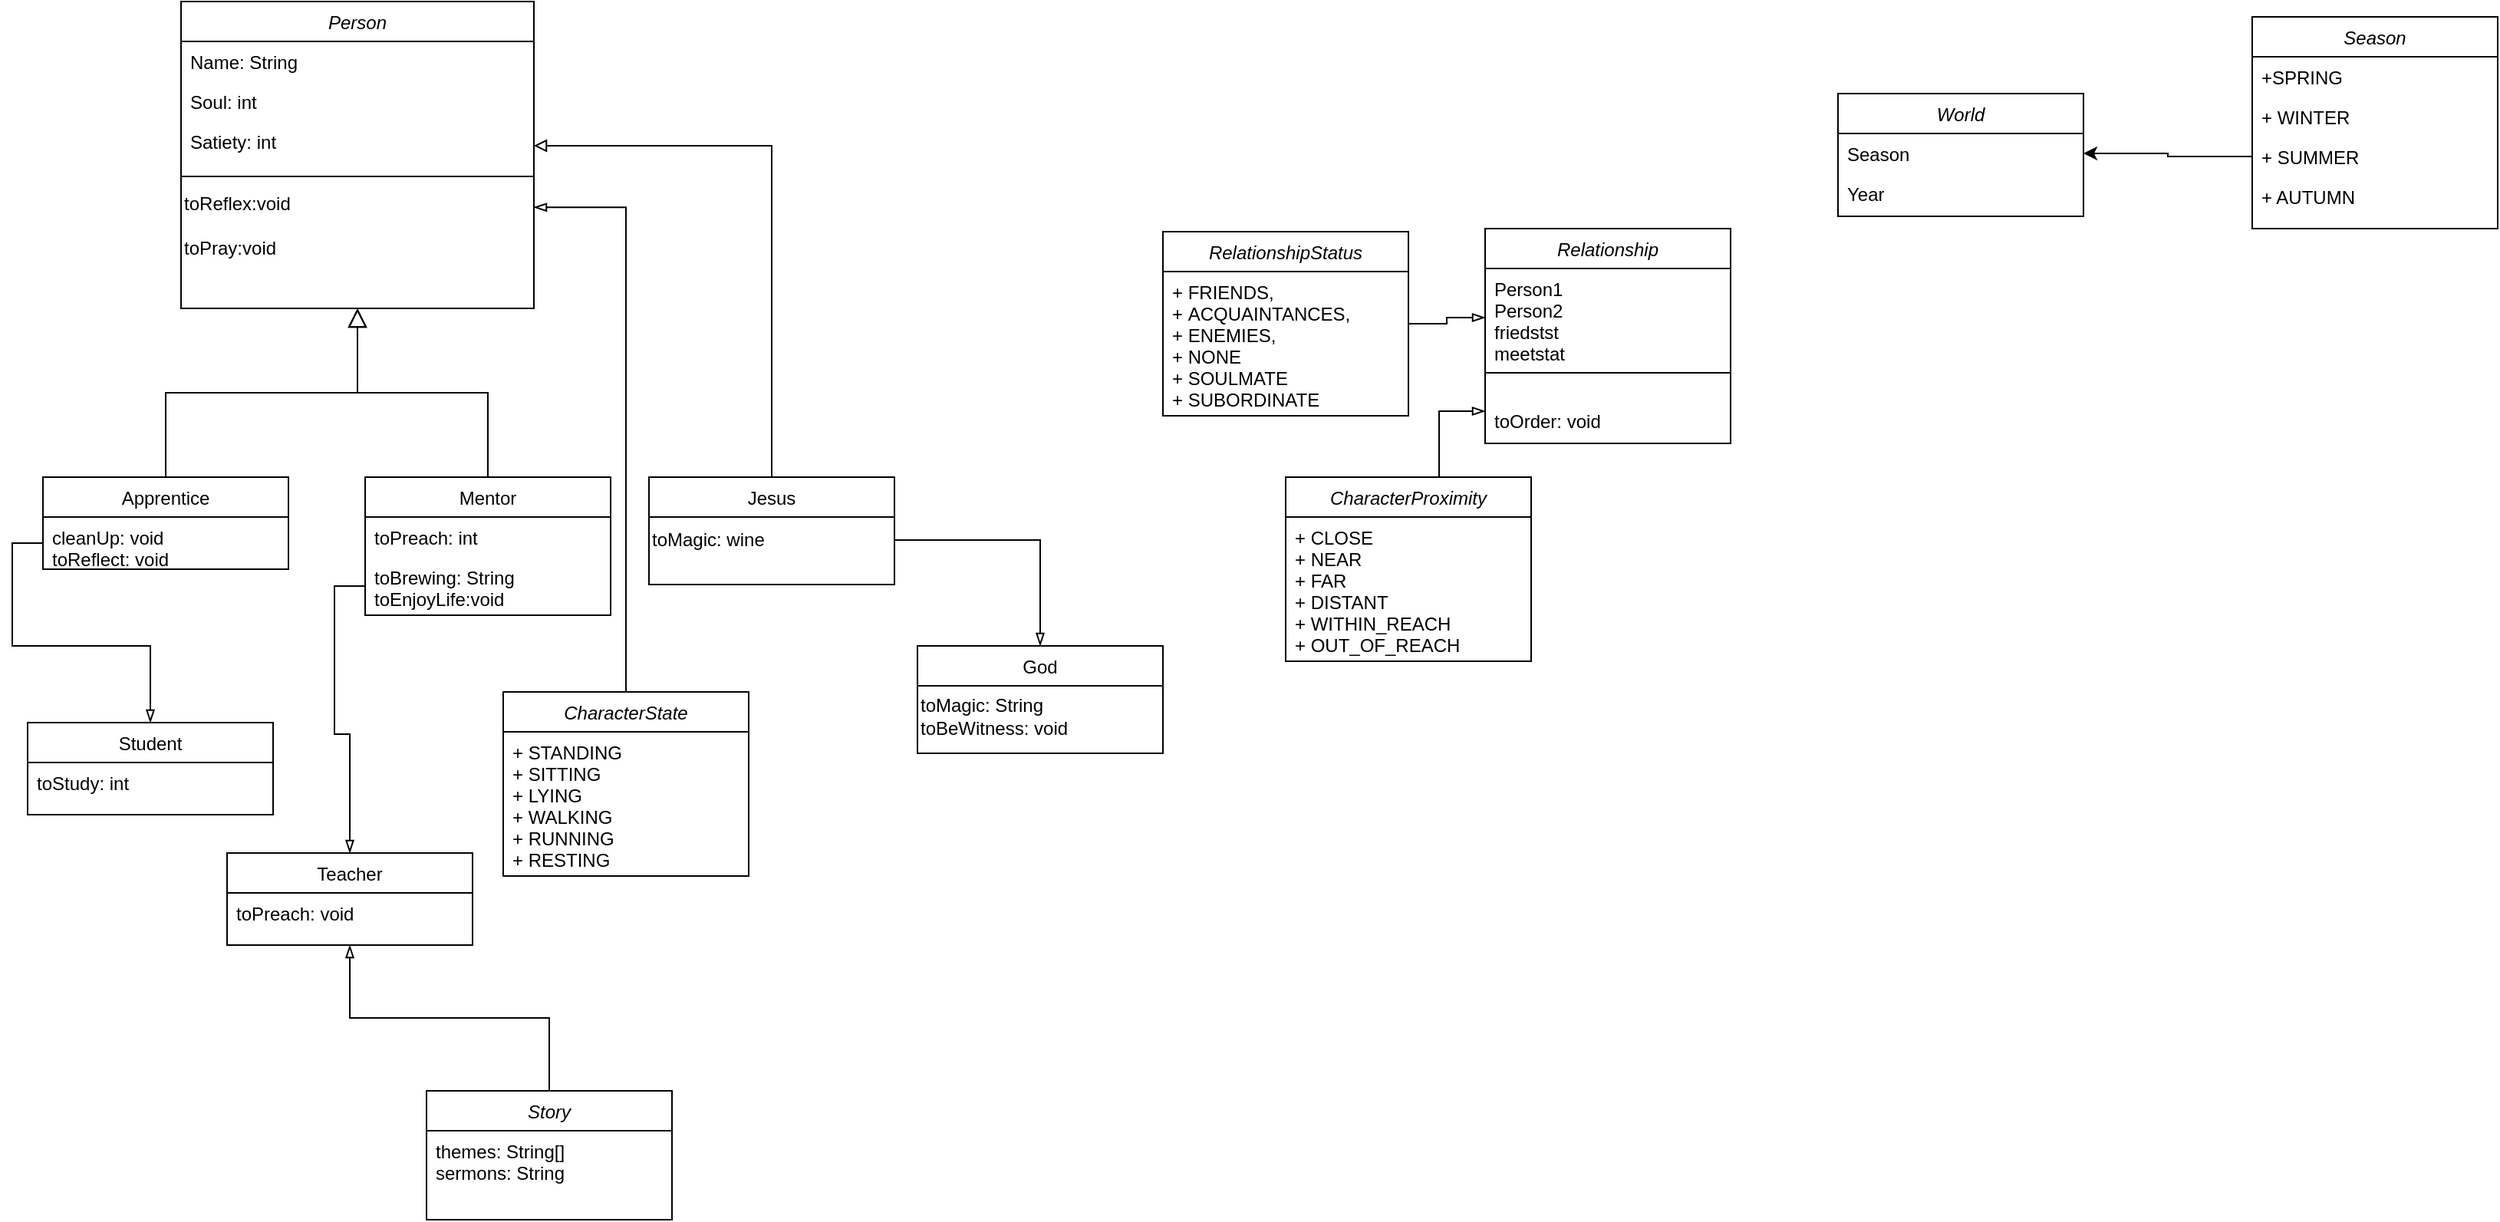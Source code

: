 <mxfile version="25.0.3">
  <diagram id="C5RBs43oDa-KdzZeNtuy" name="Page-1">
    <mxGraphModel dx="524" dy="657" grid="1" gridSize="10" guides="1" tooltips="1" connect="1" arrows="1" fold="1" page="1" pageScale="1" pageWidth="1654" pageHeight="1169" math="0" shadow="0">
      <root>
        <mxCell id="WIyWlLk6GJQsqaUBKTNV-0" />
        <mxCell id="WIyWlLk6GJQsqaUBKTNV-1" parent="WIyWlLk6GJQsqaUBKTNV-0" />
        <mxCell id="zkfFHV4jXpPFQw0GAbJ--0" value="Person" style="swimlane;fontStyle=2;align=center;verticalAlign=top;childLayout=stackLayout;horizontal=1;startSize=26;horizontalStack=0;resizeParent=1;resizeLast=0;collapsible=1;marginBottom=0;rounded=0;shadow=0;strokeWidth=1;" parent="WIyWlLk6GJQsqaUBKTNV-1" vertex="1">
          <mxGeometry x="120" y="30" width="230" height="200" as="geometry">
            <mxRectangle x="230" y="140" width="160" height="26" as="alternateBounds" />
          </mxGeometry>
        </mxCell>
        <mxCell id="zkfFHV4jXpPFQw0GAbJ--1" value="Name: String" style="text;align=left;verticalAlign=top;spacingLeft=4;spacingRight=4;overflow=hidden;rotatable=0;points=[[0,0.5],[1,0.5]];portConstraint=eastwest;" parent="zkfFHV4jXpPFQw0GAbJ--0" vertex="1">
          <mxGeometry y="26" width="230" height="26" as="geometry" />
        </mxCell>
        <mxCell id="zkfFHV4jXpPFQw0GAbJ--2" value="Soul: int" style="text;align=left;verticalAlign=top;spacingLeft=4;spacingRight=4;overflow=hidden;rotatable=0;points=[[0,0.5],[1,0.5]];portConstraint=eastwest;rounded=0;shadow=0;html=0;" parent="zkfFHV4jXpPFQw0GAbJ--0" vertex="1">
          <mxGeometry y="52" width="230" height="26" as="geometry" />
        </mxCell>
        <mxCell id="zkfFHV4jXpPFQw0GAbJ--3" value="Satiety: int" style="text;align=left;verticalAlign=top;spacingLeft=4;spacingRight=4;overflow=hidden;rotatable=0;points=[[0,0.5],[1,0.5]];portConstraint=eastwest;rounded=0;shadow=0;html=0;" parent="zkfFHV4jXpPFQw0GAbJ--0" vertex="1">
          <mxGeometry y="78" width="230" height="32" as="geometry" />
        </mxCell>
        <mxCell id="7xGBh_ZPuNzR917A24_X-5" value="" style="line;html=1;strokeWidth=1;align=left;verticalAlign=middle;spacingTop=-1;spacingLeft=3;spacingRight=3;rotatable=0;labelPosition=right;points=[];portConstraint=eastwest;" parent="zkfFHV4jXpPFQw0GAbJ--0" vertex="1">
          <mxGeometry y="110" width="230" height="8" as="geometry" />
        </mxCell>
        <mxCell id="7xGBh_ZPuNzR917A24_X-7" value="&lt;div style=&quot;text-align: justify;&quot;&gt;&lt;span style=&quot;white-space: pre-wrap;&quot; data-src-align=&quot;0:14&quot; class=&quot;EzKURWReUAB5oZgtQNkl&quot;&gt;toR&lt;/span&gt;&lt;span style=&quot;white-space: pre-wrap; background-color: initial;&quot;&gt;eflex:void&lt;/span&gt;&lt;/div&gt;&lt;div style=&quot;text-align: justify;&quot;&gt;&lt;br&gt;&lt;/div&gt;&lt;div style=&quot;text-align: justify;&quot;&gt;&lt;span style=&quot;white-space: pre-wrap;&quot;&gt;toPray:void&lt;/span&gt;&lt;/div&gt;&lt;div style=&quot;text-align: justify;&quot;&gt;&lt;br&gt;&lt;/div&gt;" style="text;html=1;align=left;verticalAlign=middle;resizable=0;points=[];autosize=1;strokeColor=none;fillColor=none;" parent="zkfFHV4jXpPFQw0GAbJ--0" vertex="1">
          <mxGeometry y="118" width="230" height="70" as="geometry" />
        </mxCell>
        <mxCell id="zkfFHV4jXpPFQw0GAbJ--6" value="Apprentice" style="swimlane;fontStyle=0;align=center;verticalAlign=top;childLayout=stackLayout;horizontal=1;startSize=26;horizontalStack=0;resizeParent=1;resizeLast=0;collapsible=1;marginBottom=0;rounded=0;shadow=0;strokeWidth=1;" parent="WIyWlLk6GJQsqaUBKTNV-1" vertex="1">
          <mxGeometry x="30" y="340" width="160" height="60" as="geometry">
            <mxRectangle x="130" y="380" width="160" height="26" as="alternateBounds" />
          </mxGeometry>
        </mxCell>
        <mxCell id="zkfFHV4jXpPFQw0GAbJ--11" value="cleanUp: void&#xa;toReflect: void" style="text;align=left;verticalAlign=top;spacingLeft=4;spacingRight=4;overflow=hidden;rotatable=0;points=[[0,0.5],[1,0.5]];portConstraint=eastwest;" parent="zkfFHV4jXpPFQw0GAbJ--6" vertex="1">
          <mxGeometry y="26" width="160" height="34" as="geometry" />
        </mxCell>
        <mxCell id="zkfFHV4jXpPFQw0GAbJ--12" value="" style="endArrow=block;endSize=10;endFill=0;shadow=0;strokeWidth=1;rounded=0;curved=0;edgeStyle=elbowEdgeStyle;elbow=vertical;" parent="WIyWlLk6GJQsqaUBKTNV-1" source="zkfFHV4jXpPFQw0GAbJ--6" target="zkfFHV4jXpPFQw0GAbJ--0" edge="1">
          <mxGeometry width="160" relative="1" as="geometry">
            <mxPoint x="110" y="183" as="sourcePoint" />
            <mxPoint x="110" y="183" as="targetPoint" />
          </mxGeometry>
        </mxCell>
        <mxCell id="zkfFHV4jXpPFQw0GAbJ--13" value="Mentor" style="swimlane;fontStyle=0;align=center;verticalAlign=top;childLayout=stackLayout;horizontal=1;startSize=26;horizontalStack=0;resizeParent=1;resizeLast=0;collapsible=1;marginBottom=0;rounded=0;shadow=0;strokeWidth=1;" parent="WIyWlLk6GJQsqaUBKTNV-1" vertex="1">
          <mxGeometry x="240" y="340" width="160" height="90" as="geometry">
            <mxRectangle x="340" y="380" width="170" height="26" as="alternateBounds" />
          </mxGeometry>
        </mxCell>
        <mxCell id="7xGBh_ZPuNzR917A24_X-14" value="toPreach: int" style="text;align=left;verticalAlign=top;spacingLeft=4;spacingRight=4;overflow=hidden;rotatable=0;points=[[0,0.5],[1,0.5]];portConstraint=eastwest;fontStyle=0" parent="zkfFHV4jXpPFQw0GAbJ--13" vertex="1">
          <mxGeometry y="26" width="160" height="26" as="geometry" />
        </mxCell>
        <mxCell id="7xGBh_ZPuNzR917A24_X-13" value="toBrewing: String&#xa;toEnjoyLife:void" style="text;align=left;verticalAlign=top;spacingLeft=4;spacingRight=4;overflow=hidden;rotatable=0;points=[[0,0.5],[1,0.5]];portConstraint=eastwest;fontStyle=0" parent="zkfFHV4jXpPFQw0GAbJ--13" vertex="1">
          <mxGeometry y="52" width="160" height="38" as="geometry" />
        </mxCell>
        <mxCell id="zkfFHV4jXpPFQw0GAbJ--16" value="" style="endArrow=block;endSize=10;endFill=0;shadow=0;strokeWidth=1;rounded=0;curved=0;edgeStyle=elbowEdgeStyle;elbow=vertical;" parent="WIyWlLk6GJQsqaUBKTNV-1" source="zkfFHV4jXpPFQw0GAbJ--13" target="zkfFHV4jXpPFQw0GAbJ--0" edge="1">
          <mxGeometry width="160" relative="1" as="geometry">
            <mxPoint x="120" y="353" as="sourcePoint" />
            <mxPoint x="220" y="251" as="targetPoint" />
          </mxGeometry>
        </mxCell>
        <mxCell id="skgJVAd_U5tIEJ5DnHaj-23" style="edgeStyle=orthogonalEdgeStyle;rounded=0;orthogonalLoop=1;jettySize=auto;html=1;entryX=0.5;entryY=1;entryDx=0;entryDy=0;endArrow=blockThin;endFill=0;" edge="1" parent="WIyWlLk6GJQsqaUBKTNV-1" source="PxQ9C1nIjyU0EmizFOpt-0" target="skgJVAd_U5tIEJ5DnHaj-20">
          <mxGeometry relative="1" as="geometry" />
        </mxCell>
        <mxCell id="PxQ9C1nIjyU0EmizFOpt-0" value="Story" style="swimlane;fontStyle=2;align=center;verticalAlign=top;childLayout=stackLayout;horizontal=1;startSize=26;horizontalStack=0;resizeParent=1;resizeLast=0;collapsible=1;marginBottom=0;rounded=0;shadow=0;strokeWidth=1;" parent="WIyWlLk6GJQsqaUBKTNV-1" vertex="1">
          <mxGeometry x="280" y="740" width="160" height="84" as="geometry">
            <mxRectangle x="230" y="140" width="160" height="26" as="alternateBounds" />
          </mxGeometry>
        </mxCell>
        <mxCell id="PxQ9C1nIjyU0EmizFOpt-1" value="themes: String[]&#xa;sermons: String" style="text;align=left;verticalAlign=top;spacingLeft=4;spacingRight=4;overflow=hidden;rotatable=0;points=[[0,0.5],[1,0.5]];portConstraint=eastwest;" parent="PxQ9C1nIjyU0EmizFOpt-0" vertex="1">
          <mxGeometry y="26" width="160" height="54" as="geometry" />
        </mxCell>
        <mxCell id="7xGBh_ZPuNzR917A24_X-4" style="edgeStyle=orthogonalEdgeStyle;rounded=0;orthogonalLoop=1;jettySize=auto;html=1;entryX=1;entryY=0.5;entryDx=0;entryDy=0;endArrow=block;endFill=0;" parent="WIyWlLk6GJQsqaUBKTNV-1" source="7xGBh_ZPuNzR917A24_X-1" target="zkfFHV4jXpPFQw0GAbJ--3" edge="1">
          <mxGeometry relative="1" as="geometry" />
        </mxCell>
        <mxCell id="7xGBh_ZPuNzR917A24_X-1" value="Jesus" style="swimlane;fontStyle=0;align=center;verticalAlign=top;childLayout=stackLayout;horizontal=1;startSize=26;horizontalStack=0;resizeParent=1;resizeLast=0;collapsible=1;marginBottom=0;rounded=0;shadow=0;strokeWidth=1;" parent="WIyWlLk6GJQsqaUBKTNV-1" vertex="1">
          <mxGeometry x="425" y="340" width="160" height="70" as="geometry">
            <mxRectangle x="340" y="380" width="170" height="26" as="alternateBounds" />
          </mxGeometry>
        </mxCell>
        <mxCell id="7xGBh_ZPuNzR917A24_X-52" value="toMagic: wine" style="text;html=1;align=left;verticalAlign=middle;resizable=0;points=[];autosize=1;strokeColor=none;fillColor=none;" parent="7xGBh_ZPuNzR917A24_X-1" vertex="1">
          <mxGeometry y="26" width="160" height="30" as="geometry" />
        </mxCell>
        <mxCell id="7xGBh_ZPuNzR917A24_X-21" value="World" style="swimlane;fontStyle=2;align=center;verticalAlign=top;childLayout=stackLayout;horizontal=1;startSize=26;horizontalStack=0;resizeParent=1;resizeLast=0;collapsible=1;marginBottom=0;rounded=0;shadow=0;strokeWidth=1;" parent="WIyWlLk6GJQsqaUBKTNV-1" vertex="1">
          <mxGeometry x="1200" y="90" width="160" height="80" as="geometry">
            <mxRectangle x="230" y="140" width="160" height="26" as="alternateBounds" />
          </mxGeometry>
        </mxCell>
        <mxCell id="7xGBh_ZPuNzR917A24_X-22" value="Season" style="text;align=left;verticalAlign=top;spacingLeft=4;spacingRight=4;overflow=hidden;rotatable=0;points=[[0,0.5],[1,0.5]];portConstraint=eastwest;" parent="7xGBh_ZPuNzR917A24_X-21" vertex="1">
          <mxGeometry y="26" width="160" height="26" as="geometry" />
        </mxCell>
        <mxCell id="7xGBh_ZPuNzR917A24_X-23" value="Year" style="text;align=left;verticalAlign=top;spacingLeft=4;spacingRight=4;overflow=hidden;rotatable=0;points=[[0,0.5],[1,0.5]];portConstraint=eastwest;rounded=0;shadow=0;html=0;" parent="7xGBh_ZPuNzR917A24_X-21" vertex="1">
          <mxGeometry y="52" width="160" height="26" as="geometry" />
        </mxCell>
        <mxCell id="7xGBh_ZPuNzR917A24_X-27" value="Season" style="swimlane;fontStyle=2;align=center;verticalAlign=top;childLayout=stackLayout;horizontal=1;startSize=26;horizontalStack=0;resizeParent=1;resizeLast=0;collapsible=1;marginBottom=0;rounded=0;shadow=0;strokeWidth=1;" parent="WIyWlLk6GJQsqaUBKTNV-1" vertex="1">
          <mxGeometry x="1470" y="40" width="160" height="138" as="geometry">
            <mxRectangle x="230" y="140" width="160" height="26" as="alternateBounds" />
          </mxGeometry>
        </mxCell>
        <mxCell id="7xGBh_ZPuNzR917A24_X-28" value="+SPRING" style="text;align=left;verticalAlign=top;spacingLeft=4;spacingRight=4;overflow=hidden;rotatable=0;points=[[0,0.5],[1,0.5]];portConstraint=eastwest;" parent="7xGBh_ZPuNzR917A24_X-27" vertex="1">
          <mxGeometry y="26" width="160" height="26" as="geometry" />
        </mxCell>
        <mxCell id="7xGBh_ZPuNzR917A24_X-29" value="+ WINTER" style="text;align=left;verticalAlign=top;spacingLeft=4;spacingRight=4;overflow=hidden;rotatable=0;points=[[0,0.5],[1,0.5]];portConstraint=eastwest;rounded=0;shadow=0;html=0;" parent="7xGBh_ZPuNzR917A24_X-27" vertex="1">
          <mxGeometry y="52" width="160" height="26" as="geometry" />
        </mxCell>
        <mxCell id="7xGBh_ZPuNzR917A24_X-30" value="+ SUMMER" style="text;align=left;verticalAlign=top;spacingLeft=4;spacingRight=4;overflow=hidden;rotatable=0;points=[[0,0.5],[1,0.5]];portConstraint=eastwest;rounded=0;shadow=0;html=0;" parent="7xGBh_ZPuNzR917A24_X-27" vertex="1">
          <mxGeometry y="78" width="160" height="26" as="geometry" />
        </mxCell>
        <mxCell id="7xGBh_ZPuNzR917A24_X-32" value="+ AUTUMN" style="text;align=left;verticalAlign=top;spacingLeft=4;spacingRight=4;overflow=hidden;rotatable=0;points=[[0,0.5],[1,0.5]];portConstraint=eastwest;" parent="7xGBh_ZPuNzR917A24_X-27" vertex="1">
          <mxGeometry y="104" width="160" height="26" as="geometry" />
        </mxCell>
        <mxCell id="7xGBh_ZPuNzR917A24_X-35" value="Relationship" style="swimlane;fontStyle=2;align=center;verticalAlign=top;childLayout=stackLayout;horizontal=1;startSize=26;horizontalStack=0;resizeParent=1;resizeLast=0;collapsible=1;marginBottom=0;rounded=0;shadow=0;strokeWidth=1;" parent="WIyWlLk6GJQsqaUBKTNV-1" vertex="1">
          <mxGeometry x="970" y="178" width="160" height="140" as="geometry">
            <mxRectangle x="230" y="140" width="160" height="26" as="alternateBounds" />
          </mxGeometry>
        </mxCell>
        <mxCell id="7xGBh_ZPuNzR917A24_X-36" value="Person1&#xa;Person2&#xa;friedstst&#xa;meetstat&#xa;" style="text;align=left;verticalAlign=top;spacingLeft=4;spacingRight=4;overflow=hidden;rotatable=0;points=[[0,0.5],[1,0.5]];portConstraint=eastwest;" parent="7xGBh_ZPuNzR917A24_X-35" vertex="1">
          <mxGeometry y="26" width="160" height="64" as="geometry" />
        </mxCell>
        <mxCell id="7xGBh_ZPuNzR917A24_X-37" value="" style="line;html=1;strokeWidth=1;align=left;verticalAlign=middle;spacingTop=-1;spacingLeft=3;spacingRight=3;rotatable=0;labelPosition=right;points=[];portConstraint=eastwest;" parent="7xGBh_ZPuNzR917A24_X-35" vertex="1">
          <mxGeometry y="90" width="160" height="8" as="geometry" />
        </mxCell>
        <mxCell id="7xGBh_ZPuNzR917A24_X-38" value="&#xa;toOrder: void" style="text;align=left;verticalAlign=top;spacingLeft=4;spacingRight=4;overflow=hidden;rotatable=0;points=[[0,0.5],[1,0.5]];portConstraint=eastwest;" parent="7xGBh_ZPuNzR917A24_X-35" vertex="1">
          <mxGeometry y="98" width="160" height="42" as="geometry" />
        </mxCell>
        <mxCell id="7xGBh_ZPuNzR917A24_X-43" style="edgeStyle=orthogonalEdgeStyle;rounded=0;orthogonalLoop=1;jettySize=auto;html=1;entryX=0;entryY=0.5;entryDx=0;entryDy=0;endArrow=blockThin;endFill=0;" parent="WIyWlLk6GJQsqaUBKTNV-1" source="7xGBh_ZPuNzR917A24_X-39" target="7xGBh_ZPuNzR917A24_X-36" edge="1">
          <mxGeometry relative="1" as="geometry" />
        </mxCell>
        <mxCell id="7xGBh_ZPuNzR917A24_X-39" value="RelationshipStatus" style="swimlane;fontStyle=2;align=center;verticalAlign=top;childLayout=stackLayout;horizontal=1;startSize=26;horizontalStack=0;resizeParent=1;resizeLast=0;collapsible=1;marginBottom=0;rounded=0;shadow=0;strokeWidth=1;" parent="WIyWlLk6GJQsqaUBKTNV-1" vertex="1">
          <mxGeometry x="760" y="180" width="160" height="120" as="geometry">
            <mxRectangle x="230" y="140" width="160" height="26" as="alternateBounds" />
          </mxGeometry>
        </mxCell>
        <mxCell id="7xGBh_ZPuNzR917A24_X-40" value="+ FRIENDS,&#xa;+ ACQUAINTANCES,&#xa;+ ENEMIES,&#xa;+ NONE&#xa;+ SOULMATE&#xa;+ SUBORDINATE" style="text;align=left;verticalAlign=top;spacingLeft=4;spacingRight=4;overflow=hidden;rotatable=0;points=[[0,0.5],[1,0.5]];portConstraint=eastwest;fontColor=default;" parent="7xGBh_ZPuNzR917A24_X-39" vertex="1">
          <mxGeometry y="26" width="160" height="94" as="geometry" />
        </mxCell>
        <mxCell id="7xGBh_ZPuNzR917A24_X-58" style="edgeStyle=orthogonalEdgeStyle;rounded=0;orthogonalLoop=1;jettySize=auto;html=1;entryX=1;entryY=0.5;entryDx=0;entryDy=0;" parent="WIyWlLk6GJQsqaUBKTNV-1" source="7xGBh_ZPuNzR917A24_X-30" target="7xGBh_ZPuNzR917A24_X-22" edge="1">
          <mxGeometry relative="1" as="geometry" />
        </mxCell>
        <mxCell id="skgJVAd_U5tIEJ5DnHaj-6" style="edgeStyle=orthogonalEdgeStyle;rounded=0;orthogonalLoop=1;jettySize=auto;html=1;entryX=0;entryY=0.5;entryDx=0;entryDy=0;endArrow=blockThin;endFill=0;" edge="1" parent="WIyWlLk6GJQsqaUBKTNV-1" source="skgJVAd_U5tIEJ5DnHaj-4" target="7xGBh_ZPuNzR917A24_X-38">
          <mxGeometry relative="1" as="geometry">
            <Array as="points">
              <mxPoint x="940" y="297" />
            </Array>
          </mxGeometry>
        </mxCell>
        <mxCell id="skgJVAd_U5tIEJ5DnHaj-4" value="CharacterProximity" style="swimlane;fontStyle=2;align=center;verticalAlign=top;childLayout=stackLayout;horizontal=1;startSize=26;horizontalStack=0;resizeParent=1;resizeLast=0;collapsible=1;marginBottom=0;rounded=0;shadow=0;strokeWidth=1;" vertex="1" parent="WIyWlLk6GJQsqaUBKTNV-1">
          <mxGeometry x="840" y="340" width="160" height="120" as="geometry">
            <mxRectangle x="230" y="140" width="160" height="26" as="alternateBounds" />
          </mxGeometry>
        </mxCell>
        <mxCell id="skgJVAd_U5tIEJ5DnHaj-5" value="+ CLOSE&#xa;+ NEAR&#xa;+ FAR&#xa;+ DISTANT&#xa;+ WITHIN_REACH&#xa;+ OUT_OF_REACH" style="text;align=left;verticalAlign=top;spacingLeft=4;spacingRight=4;overflow=hidden;rotatable=0;points=[[0,0.5],[1,0.5]];portConstraint=eastwest;fontColor=default;" vertex="1" parent="skgJVAd_U5tIEJ5DnHaj-4">
          <mxGeometry y="26" width="160" height="94" as="geometry" />
        </mxCell>
        <mxCell id="skgJVAd_U5tIEJ5DnHaj-8" value="CharacterState&#xa;" style="swimlane;fontStyle=2;align=center;verticalAlign=top;childLayout=stackLayout;horizontal=1;startSize=26;horizontalStack=0;resizeParent=1;resizeLast=0;collapsible=1;marginBottom=0;rounded=0;shadow=0;strokeWidth=1;" vertex="1" parent="WIyWlLk6GJQsqaUBKTNV-1">
          <mxGeometry x="330" y="480" width="160" height="120" as="geometry">
            <mxRectangle x="230" y="140" width="160" height="26" as="alternateBounds" />
          </mxGeometry>
        </mxCell>
        <mxCell id="skgJVAd_U5tIEJ5DnHaj-9" value="+ STANDING&#xa;+ SITTING&#xa;+ LYING&#xa;+ WALKING&#xa;+ RUNNING&#xa;+ RESTING" style="text;align=left;verticalAlign=top;spacingLeft=4;spacingRight=4;overflow=hidden;rotatable=0;points=[[0,0.5],[1,0.5]];portConstraint=eastwest;fontColor=default;" vertex="1" parent="skgJVAd_U5tIEJ5DnHaj-8">
          <mxGeometry y="26" width="160" height="94" as="geometry" />
        </mxCell>
        <mxCell id="skgJVAd_U5tIEJ5DnHaj-10" style="edgeStyle=orthogonalEdgeStyle;rounded=0;orthogonalLoop=1;jettySize=auto;html=1;entryX=1;entryY=0.23;entryDx=0;entryDy=0;entryPerimeter=0;endArrow=blockThin;endFill=0;" edge="1" parent="WIyWlLk6GJQsqaUBKTNV-1" source="skgJVAd_U5tIEJ5DnHaj-8" target="7xGBh_ZPuNzR917A24_X-7">
          <mxGeometry relative="1" as="geometry">
            <Array as="points">
              <mxPoint x="410" y="164" />
            </Array>
          </mxGeometry>
        </mxCell>
        <mxCell id="skgJVAd_U5tIEJ5DnHaj-11" value="God" style="swimlane;fontStyle=0;align=center;verticalAlign=top;childLayout=stackLayout;horizontal=1;startSize=26;horizontalStack=0;resizeParent=1;resizeLast=0;collapsible=1;marginBottom=0;rounded=0;shadow=0;strokeWidth=1;" vertex="1" parent="WIyWlLk6GJQsqaUBKTNV-1">
          <mxGeometry x="600" y="450" width="160" height="70" as="geometry">
            <mxRectangle x="340" y="380" width="170" height="26" as="alternateBounds" />
          </mxGeometry>
        </mxCell>
        <mxCell id="skgJVAd_U5tIEJ5DnHaj-12" value="toMagic: String&lt;div&gt;toBeWitness: void&lt;/div&gt;" style="text;html=1;align=left;verticalAlign=middle;resizable=0;points=[];autosize=1;strokeColor=none;fillColor=none;" vertex="1" parent="skgJVAd_U5tIEJ5DnHaj-11">
          <mxGeometry y="26" width="160" height="40" as="geometry" />
        </mxCell>
        <mxCell id="skgJVAd_U5tIEJ5DnHaj-13" style="edgeStyle=orthogonalEdgeStyle;rounded=0;orthogonalLoop=1;jettySize=auto;html=1;entryX=0.5;entryY=0;entryDx=0;entryDy=0;endArrow=blockThin;endFill=0;" edge="1" parent="WIyWlLk6GJQsqaUBKTNV-1" source="7xGBh_ZPuNzR917A24_X-52" target="skgJVAd_U5tIEJ5DnHaj-11">
          <mxGeometry relative="1" as="geometry" />
        </mxCell>
        <mxCell id="skgJVAd_U5tIEJ5DnHaj-14" value="Student" style="swimlane;fontStyle=0;align=center;verticalAlign=top;childLayout=stackLayout;horizontal=1;startSize=26;horizontalStack=0;resizeParent=1;resizeLast=0;collapsible=1;marginBottom=0;rounded=0;shadow=0;strokeWidth=1;" vertex="1" parent="WIyWlLk6GJQsqaUBKTNV-1">
          <mxGeometry x="20" y="500" width="160" height="60" as="geometry">
            <mxRectangle x="130" y="380" width="160" height="26" as="alternateBounds" />
          </mxGeometry>
        </mxCell>
        <mxCell id="skgJVAd_U5tIEJ5DnHaj-15" value="toStudy: int" style="text;align=left;verticalAlign=top;spacingLeft=4;spacingRight=4;overflow=hidden;rotatable=0;points=[[0,0.5],[1,0.5]];portConstraint=eastwest;" vertex="1" parent="skgJVAd_U5tIEJ5DnHaj-14">
          <mxGeometry y="26" width="160" height="26" as="geometry" />
        </mxCell>
        <mxCell id="skgJVAd_U5tIEJ5DnHaj-17" style="edgeStyle=orthogonalEdgeStyle;rounded=0;orthogonalLoop=1;jettySize=auto;html=1;entryX=0.5;entryY=0;entryDx=0;entryDy=0;endArrow=blockThin;endFill=0;" edge="1" parent="WIyWlLk6GJQsqaUBKTNV-1" source="zkfFHV4jXpPFQw0GAbJ--11" target="skgJVAd_U5tIEJ5DnHaj-14">
          <mxGeometry relative="1" as="geometry" />
        </mxCell>
        <mxCell id="skgJVAd_U5tIEJ5DnHaj-20" value="Teacher" style="swimlane;fontStyle=0;align=center;verticalAlign=top;childLayout=stackLayout;horizontal=1;startSize=26;horizontalStack=0;resizeParent=1;resizeLast=0;collapsible=1;marginBottom=0;rounded=0;shadow=0;strokeWidth=1;" vertex="1" parent="WIyWlLk6GJQsqaUBKTNV-1">
          <mxGeometry x="150" y="585" width="160" height="60" as="geometry">
            <mxRectangle x="130" y="380" width="160" height="26" as="alternateBounds" />
          </mxGeometry>
        </mxCell>
        <mxCell id="skgJVAd_U5tIEJ5DnHaj-21" value="toPreach: void" style="text;align=left;verticalAlign=top;spacingLeft=4;spacingRight=4;overflow=hidden;rotatable=0;points=[[0,0.5],[1,0.5]];portConstraint=eastwest;" vertex="1" parent="skgJVAd_U5tIEJ5DnHaj-20">
          <mxGeometry y="26" width="160" height="26" as="geometry" />
        </mxCell>
        <mxCell id="skgJVAd_U5tIEJ5DnHaj-22" style="edgeStyle=orthogonalEdgeStyle;rounded=0;orthogonalLoop=1;jettySize=auto;html=1;entryX=0.5;entryY=0;entryDx=0;entryDy=0;endArrow=blockThin;endFill=0;" edge="1" parent="WIyWlLk6GJQsqaUBKTNV-1" source="7xGBh_ZPuNzR917A24_X-13" target="skgJVAd_U5tIEJ5DnHaj-20">
          <mxGeometry relative="1" as="geometry" />
        </mxCell>
      </root>
    </mxGraphModel>
  </diagram>
</mxfile>
